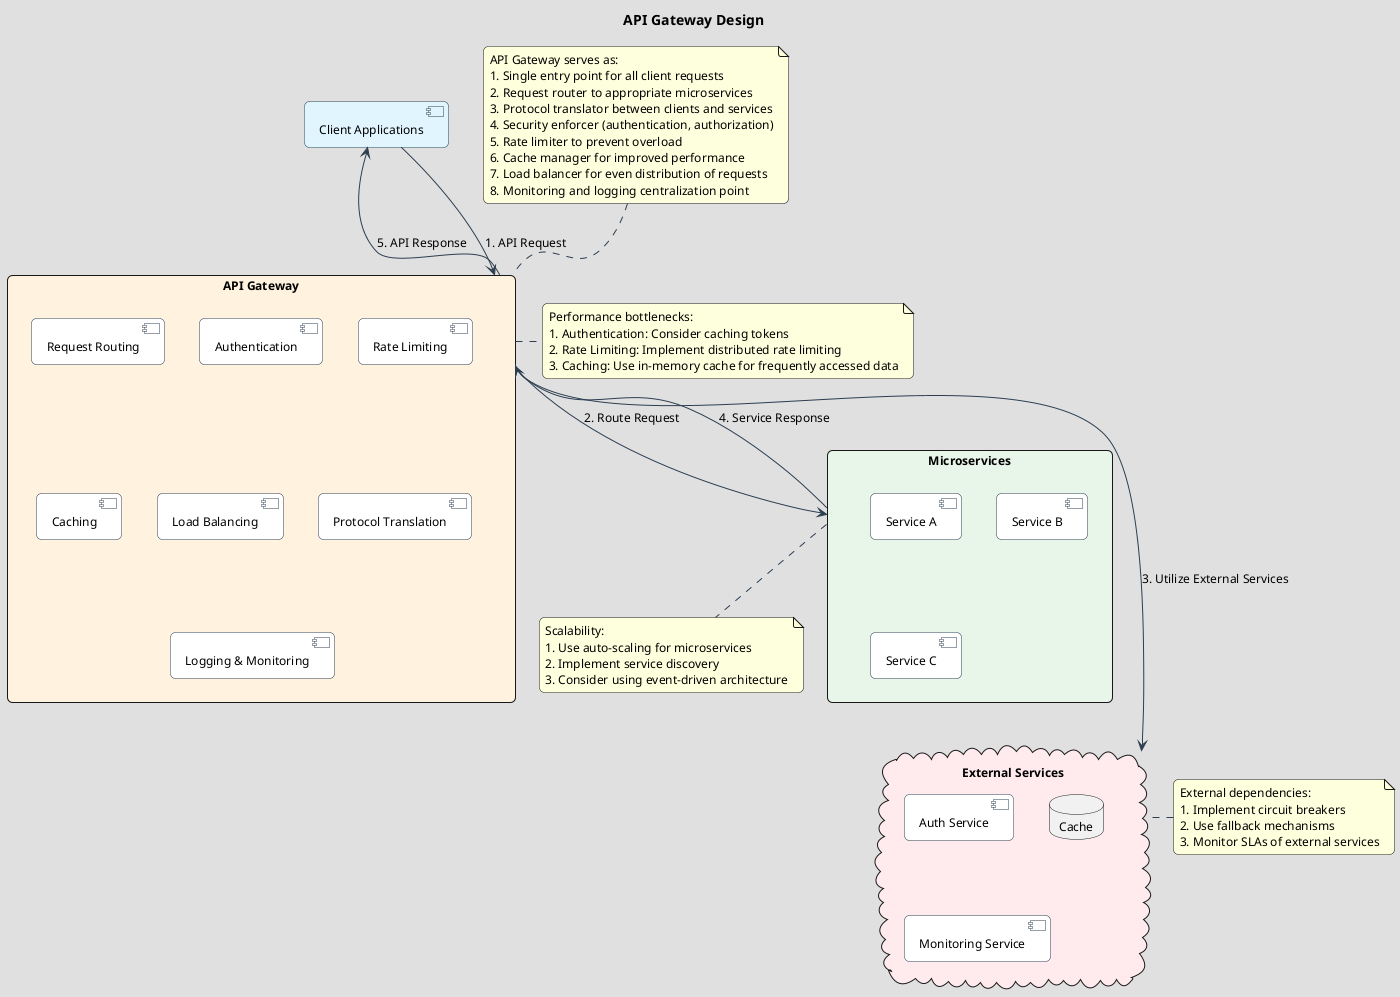 @startuml API Gateway Design

allowmixing

skinparam {
    backgroundColor #E0E0E0
    handwritten false
    defaultFontName Arial
    defaultFontSize 12
    roundcorner 10
    shadowing false
    ArrowColor #2C3E50
    ComponentBorderColor #2C3E50
    ComponentBackgroundColor #FFFFFF
}

title API Gateway Design

component "Client Applications" as Client #E1F5FE

rectangle "API Gateway" as Gateway #FFF3E0 {
    component "Request Routing" as Routing
    component "Authentication" as Auth
    component "Rate Limiting" as RateLimit
    component "Caching" as Cache
    component "Load Balancing" as LoadBalance
    component "Protocol Translation" as Protocol
    component "Logging & Monitoring" as Logging
}

rectangle "Microservices" as Services #E8F5E9 {
    component "Service A" as ServiceA
    component "Service B" as ServiceB
    component "Service C" as ServiceC
}

cloud "External Services" as External #FFEBEE {
    component "Auth Service" as AuthService
    database "Cache" as CacheDB
    component "Monitoring Service" as MonitorService
}

Client -down-> Gateway : 1. API Request
Gateway -down-> Services : 2. Route Request
Gateway -right-> External : 3. Utilize External Services
Services -up-> Gateway : 4. Service Response
Gateway -up-> Client : 5. API Response

note top of Gateway
  API Gateway serves as:
  1. Single entry point for all client requests
  2. Request router to appropriate microservices
  3. Protocol translator between clients and services
  4. Security enforcer (authentication, authorization)
  5. Rate limiter to prevent overload
  6. Cache manager for improved performance
  7. Load balancer for even distribution of requests
  8. Monitoring and logging centralization point
end note

note right of Gateway
  Performance bottlenecks:
  1. Authentication: Consider caching tokens
  2. Rate Limiting: Implement distributed rate limiting
  3. Caching: Use in-memory cache for frequently accessed data
end note

note bottom of Services
  Scalability:
  1. Use auto-scaling for microservices
  2. Implement service discovery
  3. Consider using event-driven architecture
end note

note left of External
  External dependencies:
  1. Implement circuit breakers
  2. Use fallback mechanisms
  3. Monitor SLAs of external services
end note

@enduml
